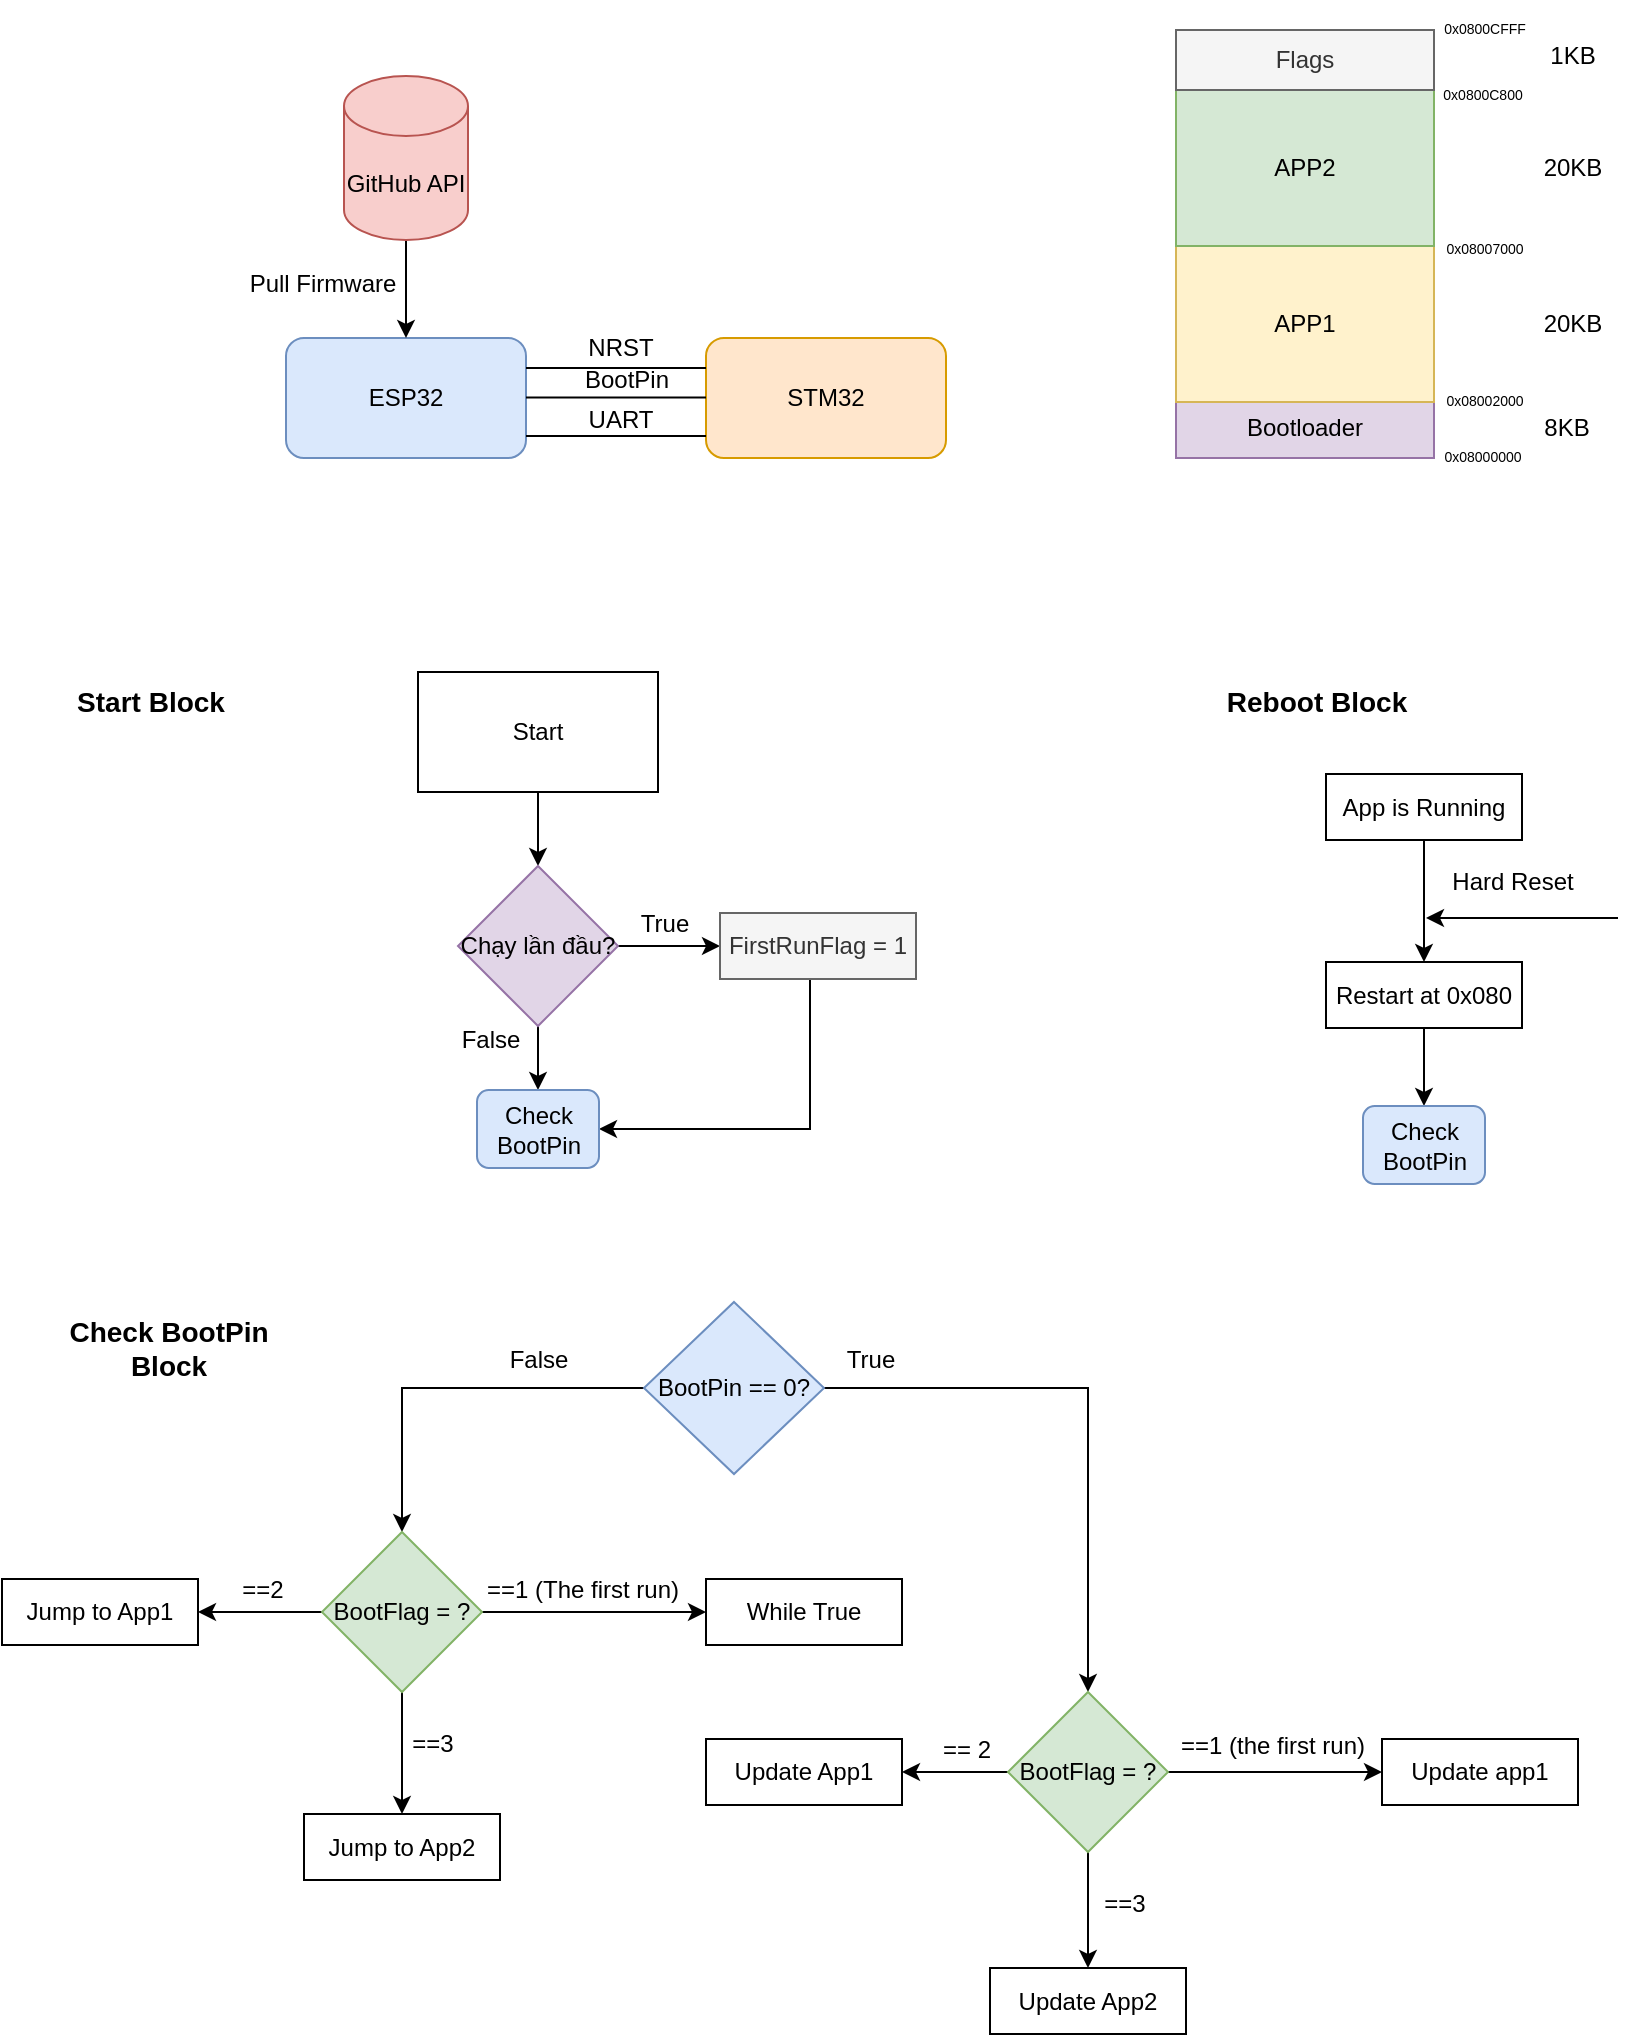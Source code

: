 <mxfile version="24.7.5">
  <diagram name="Page-1" id="7wvnD9JVk6DdAhdzgCON">
    <mxGraphModel dx="1050" dy="621" grid="0" gridSize="10" guides="1" tooltips="1" connect="1" arrows="1" fold="1" page="1" pageScale="1" pageWidth="850" pageHeight="1100" math="0" shadow="0">
      <root>
        <mxCell id="0" />
        <mxCell id="1" parent="0" />
        <mxCell id="WPnaFvdpIdqFiSMlQsR9-1" value="ESP32" style="rounded=1;whiteSpace=wrap;html=1;fillColor=#dae8fc;strokeColor=#6c8ebf;" vertex="1" parent="1">
          <mxGeometry x="190" y="210" width="120" height="60" as="geometry" />
        </mxCell>
        <mxCell id="WPnaFvdpIdqFiSMlQsR9-2" value="STM32" style="rounded=1;whiteSpace=wrap;html=1;fillColor=#ffe6cc;strokeColor=#d79b00;" vertex="1" parent="1">
          <mxGeometry x="400" y="210" width="120" height="60" as="geometry" />
        </mxCell>
        <mxCell id="WPnaFvdpIdqFiSMlQsR9-3" value="" style="endArrow=none;html=1;rounded=0;exitX=1;exitY=0.25;exitDx=0;exitDy=0;entryX=0;entryY=0.25;entryDx=0;entryDy=0;" edge="1" parent="1" source="WPnaFvdpIdqFiSMlQsR9-1" target="WPnaFvdpIdqFiSMlQsR9-2">
          <mxGeometry width="50" height="50" relative="1" as="geometry">
            <mxPoint x="330" y="350" as="sourcePoint" />
            <mxPoint x="380" y="300" as="targetPoint" />
          </mxGeometry>
        </mxCell>
        <mxCell id="WPnaFvdpIdqFiSMlQsR9-5" value="" style="endArrow=none;html=1;rounded=0;exitX=1;exitY=0.25;exitDx=0;exitDy=0;entryX=0;entryY=0.25;entryDx=0;entryDy=0;" edge="1" parent="1">
          <mxGeometry width="50" height="50" relative="1" as="geometry">
            <mxPoint x="310" y="239.71" as="sourcePoint" />
            <mxPoint x="400" y="239.71" as="targetPoint" />
          </mxGeometry>
        </mxCell>
        <mxCell id="WPnaFvdpIdqFiSMlQsR9-6" value="NRST" style="text;html=1;align=center;verticalAlign=middle;resizable=0;points=[];autosize=1;strokeColor=none;fillColor=none;" vertex="1" parent="1">
          <mxGeometry x="327" y="200" width="60" height="30" as="geometry" />
        </mxCell>
        <mxCell id="WPnaFvdpIdqFiSMlQsR9-7" value="BootPin" style="text;html=1;align=center;verticalAlign=middle;resizable=0;points=[];autosize=1;strokeColor=none;fillColor=none;" vertex="1" parent="1">
          <mxGeometry x="325" y="216" width="70" height="30" as="geometry" />
        </mxCell>
        <mxCell id="WPnaFvdpIdqFiSMlQsR9-11" value="" style="endArrow=none;html=1;rounded=0;exitX=1;exitY=0.25;exitDx=0;exitDy=0;entryX=0;entryY=0.25;entryDx=0;entryDy=0;" edge="1" parent="1">
          <mxGeometry width="50" height="50" relative="1" as="geometry">
            <mxPoint x="310" y="259" as="sourcePoint" />
            <mxPoint x="400" y="259" as="targetPoint" />
          </mxGeometry>
        </mxCell>
        <mxCell id="WPnaFvdpIdqFiSMlQsR9-12" value="UART" style="text;html=1;align=center;verticalAlign=middle;resizable=0;points=[];autosize=1;strokeColor=none;fillColor=none;" vertex="1" parent="1">
          <mxGeometry x="332" y="238" width="50" height="26" as="geometry" />
        </mxCell>
        <mxCell id="WPnaFvdpIdqFiSMlQsR9-15" value="Bootloader" style="rounded=0;whiteSpace=wrap;html=1;fillColor=#e1d5e7;strokeColor=#9673a6;" vertex="1" parent="1">
          <mxGeometry x="635" y="240" width="129" height="30" as="geometry" />
        </mxCell>
        <mxCell id="WPnaFvdpIdqFiSMlQsR9-16" value="8KB" style="text;html=1;align=center;verticalAlign=middle;resizable=0;points=[];autosize=1;strokeColor=none;fillColor=none;" vertex="1" parent="1">
          <mxGeometry x="809" y="242" width="41" height="26" as="geometry" />
        </mxCell>
        <mxCell id="WPnaFvdpIdqFiSMlQsR9-17" value="APP1" style="rounded=0;whiteSpace=wrap;html=1;fillColor=#fff2cc;strokeColor=#d6b656;" vertex="1" parent="1">
          <mxGeometry x="635" y="164" width="129" height="78" as="geometry" />
        </mxCell>
        <mxCell id="WPnaFvdpIdqFiSMlQsR9-18" value="20KB" style="text;html=1;align=center;verticalAlign=middle;resizable=0;points=[];autosize=1;strokeColor=none;fillColor=none;" vertex="1" parent="1">
          <mxGeometry x="809" y="190" width="47" height="26" as="geometry" />
        </mxCell>
        <mxCell id="WPnaFvdpIdqFiSMlQsR9-19" value="APP2" style="rounded=0;whiteSpace=wrap;html=1;fillColor=#d5e8d4;strokeColor=#82b366;" vertex="1" parent="1">
          <mxGeometry x="635" y="86" width="129" height="78" as="geometry" />
        </mxCell>
        <mxCell id="WPnaFvdpIdqFiSMlQsR9-20" value="20KB" style="text;html=1;align=center;verticalAlign=middle;resizable=0;points=[];autosize=1;strokeColor=none;fillColor=none;" vertex="1" parent="1">
          <mxGeometry x="809" y="112" width="47" height="26" as="geometry" />
        </mxCell>
        <mxCell id="WPnaFvdpIdqFiSMlQsR9-21" value="Flags" style="rounded=0;whiteSpace=wrap;html=1;fillColor=#f5f5f5;fontColor=#333333;strokeColor=#666666;" vertex="1" parent="1">
          <mxGeometry x="635" y="56" width="129" height="30" as="geometry" />
        </mxCell>
        <mxCell id="WPnaFvdpIdqFiSMlQsR9-22" value="&lt;font style=&quot;font-size: 7px;&quot;&gt;0x08000000&lt;/font&gt;" style="text;html=1;align=center;verticalAlign=middle;resizable=0;points=[];autosize=1;strokeColor=none;fillColor=none;" vertex="1" parent="1">
          <mxGeometry x="759" y="255" width="57" height="26" as="geometry" />
        </mxCell>
        <mxCell id="WPnaFvdpIdqFiSMlQsR9-23" value="1KB" style="text;html=1;align=center;verticalAlign=middle;resizable=0;points=[];autosize=1;strokeColor=none;fillColor=none;" vertex="1" parent="1">
          <mxGeometry x="812" y="56" width="41" height="26" as="geometry" />
        </mxCell>
        <mxCell id="WPnaFvdpIdqFiSMlQsR9-24" value="&lt;font style=&quot;font-size: 7px;&quot;&gt;0x08002000&lt;/font&gt;" style="text;html=1;align=center;verticalAlign=middle;resizable=0;points=[];autosize=1;strokeColor=none;fillColor=none;" vertex="1" parent="1">
          <mxGeometry x="760" y="227" width="57" height="26" as="geometry" />
        </mxCell>
        <mxCell id="WPnaFvdpIdqFiSMlQsR9-25" value="&lt;font style=&quot;font-size: 7px;&quot;&gt;0x08007000&lt;/font&gt;" style="text;html=1;align=center;verticalAlign=middle;resizable=0;points=[];autosize=1;strokeColor=none;fillColor=none;" vertex="1" parent="1">
          <mxGeometry x="760" y="151" width="57" height="26" as="geometry" />
        </mxCell>
        <mxCell id="WPnaFvdpIdqFiSMlQsR9-26" value="&lt;font style=&quot;font-size: 7px;&quot;&gt;0x0800C800&lt;/font&gt;" style="text;html=1;align=center;verticalAlign=middle;resizable=0;points=[];autosize=1;strokeColor=none;fillColor=none;" vertex="1" parent="1">
          <mxGeometry x="759" y="74" width="58" height="26" as="geometry" />
        </mxCell>
        <mxCell id="WPnaFvdpIdqFiSMlQsR9-30" style="edgeStyle=orthogonalEdgeStyle;rounded=0;orthogonalLoop=1;jettySize=auto;html=1;entryX=0.5;entryY=0;entryDx=0;entryDy=0;" edge="1" parent="1" source="WPnaFvdpIdqFiSMlQsR9-27" target="WPnaFvdpIdqFiSMlQsR9-29">
          <mxGeometry relative="1" as="geometry" />
        </mxCell>
        <mxCell id="WPnaFvdpIdqFiSMlQsR9-27" value="Start" style="rounded=0;whiteSpace=wrap;html=1;" vertex="1" parent="1">
          <mxGeometry x="256" y="377" width="120" height="60" as="geometry" />
        </mxCell>
        <mxCell id="WPnaFvdpIdqFiSMlQsR9-32" style="edgeStyle=orthogonalEdgeStyle;rounded=0;orthogonalLoop=1;jettySize=auto;html=1;" edge="1" parent="1" source="WPnaFvdpIdqFiSMlQsR9-29" target="WPnaFvdpIdqFiSMlQsR9-31">
          <mxGeometry relative="1" as="geometry" />
        </mxCell>
        <mxCell id="WPnaFvdpIdqFiSMlQsR9-40" style="edgeStyle=orthogonalEdgeStyle;rounded=0;orthogonalLoop=1;jettySize=auto;html=1;" edge="1" parent="1" source="WPnaFvdpIdqFiSMlQsR9-29" target="WPnaFvdpIdqFiSMlQsR9-39">
          <mxGeometry relative="1" as="geometry" />
        </mxCell>
        <mxCell id="WPnaFvdpIdqFiSMlQsR9-29" value="Chạy lần đầu?" style="rhombus;whiteSpace=wrap;html=1;fillColor=#e1d5e7;strokeColor=#9673a6;" vertex="1" parent="1">
          <mxGeometry x="276" y="474" width="80" height="80" as="geometry" />
        </mxCell>
        <mxCell id="WPnaFvdpIdqFiSMlQsR9-49" style="edgeStyle=orthogonalEdgeStyle;rounded=0;orthogonalLoop=1;jettySize=auto;html=1;entryX=1;entryY=0.5;entryDx=0;entryDy=0;" edge="1" parent="1" source="WPnaFvdpIdqFiSMlQsR9-31" target="WPnaFvdpIdqFiSMlQsR9-39">
          <mxGeometry relative="1" as="geometry">
            <Array as="points">
              <mxPoint x="452" y="606" />
            </Array>
          </mxGeometry>
        </mxCell>
        <mxCell id="WPnaFvdpIdqFiSMlQsR9-31" value="FirstRunFlag = 1" style="rounded=0;whiteSpace=wrap;html=1;fillColor=#f5f5f5;fontColor=#333333;strokeColor=#666666;" vertex="1" parent="1">
          <mxGeometry x="407" y="497.5" width="98" height="33" as="geometry" />
        </mxCell>
        <mxCell id="WPnaFvdpIdqFiSMlQsR9-33" value="True" style="text;html=1;align=center;verticalAlign=middle;resizable=0;points=[];autosize=1;strokeColor=none;fillColor=none;" vertex="1" parent="1">
          <mxGeometry x="358" y="490" width="42" height="26" as="geometry" />
        </mxCell>
        <mxCell id="WPnaFvdpIdqFiSMlQsR9-37" value="False" style="text;html=1;align=center;verticalAlign=middle;resizable=0;points=[];autosize=1;strokeColor=none;fillColor=none;" vertex="1" parent="1">
          <mxGeometry x="268" y="548" width="47" height="26" as="geometry" />
        </mxCell>
        <mxCell id="WPnaFvdpIdqFiSMlQsR9-39" value="Check BootPin" style="rounded=1;whiteSpace=wrap;html=1;fillColor=#dae8fc;strokeColor=#6c8ebf;" vertex="1" parent="1">
          <mxGeometry x="285.5" y="586" width="61" height="39" as="geometry" />
        </mxCell>
        <mxCell id="WPnaFvdpIdqFiSMlQsR9-46" value="&lt;b&gt;&lt;font style=&quot;font-size: 14px;&quot;&gt;Start Block&lt;/font&gt;&lt;/b&gt;" style="text;html=1;align=center;verticalAlign=middle;resizable=0;points=[];autosize=1;strokeColor=none;fillColor=none;" vertex="1" parent="1">
          <mxGeometry x="76" y="377" width="92" height="29" as="geometry" />
        </mxCell>
        <mxCell id="WPnaFvdpIdqFiSMlQsR9-47" value="&lt;b&gt;&lt;font style=&quot;font-size: 14px;&quot;&gt;Check BootPin &lt;br&gt;Block&lt;/font&gt;&lt;/b&gt;" style="text;html=1;align=center;verticalAlign=middle;resizable=0;points=[];autosize=1;strokeColor=none;fillColor=none;" vertex="1" parent="1">
          <mxGeometry x="72" y="692" width="118" height="46" as="geometry" />
        </mxCell>
        <mxCell id="WPnaFvdpIdqFiSMlQsR9-51" style="edgeStyle=orthogonalEdgeStyle;rounded=0;orthogonalLoop=1;jettySize=auto;html=1;entryX=0.5;entryY=0;entryDx=0;entryDy=0;" edge="1" parent="1" source="WPnaFvdpIdqFiSMlQsR9-48" target="WPnaFvdpIdqFiSMlQsR9-53">
          <mxGeometry relative="1" as="geometry">
            <mxPoint x="526" y="826" as="targetPoint" />
          </mxGeometry>
        </mxCell>
        <mxCell id="WPnaFvdpIdqFiSMlQsR9-64" style="edgeStyle=orthogonalEdgeStyle;rounded=0;orthogonalLoop=1;jettySize=auto;html=1;entryX=0.5;entryY=0;entryDx=0;entryDy=0;" edge="1" parent="1" source="WPnaFvdpIdqFiSMlQsR9-48" target="WPnaFvdpIdqFiSMlQsR9-65">
          <mxGeometry relative="1" as="geometry">
            <mxPoint x="206.333" y="800.167" as="targetPoint" />
          </mxGeometry>
        </mxCell>
        <mxCell id="WPnaFvdpIdqFiSMlQsR9-48" value="BootPin == 0?" style="rhombus;whiteSpace=wrap;html=1;fillColor=#dae8fc;strokeColor=#6c8ebf;" vertex="1" parent="1">
          <mxGeometry x="369" y="692" width="90" height="86" as="geometry" />
        </mxCell>
        <mxCell id="WPnaFvdpIdqFiSMlQsR9-52" value="True" style="text;html=1;align=center;verticalAlign=middle;resizable=0;points=[];autosize=1;strokeColor=none;fillColor=none;" vertex="1" parent="1">
          <mxGeometry x="461" y="708" width="42" height="26" as="geometry" />
        </mxCell>
        <mxCell id="WPnaFvdpIdqFiSMlQsR9-56" style="edgeStyle=orthogonalEdgeStyle;rounded=0;orthogonalLoop=1;jettySize=auto;html=1;" edge="1" parent="1" source="WPnaFvdpIdqFiSMlQsR9-53" target="WPnaFvdpIdqFiSMlQsR9-55">
          <mxGeometry relative="1" as="geometry" />
        </mxCell>
        <mxCell id="WPnaFvdpIdqFiSMlQsR9-59" value="" style="edgeStyle=orthogonalEdgeStyle;rounded=0;orthogonalLoop=1;jettySize=auto;html=1;" edge="1" parent="1" source="WPnaFvdpIdqFiSMlQsR9-53" target="WPnaFvdpIdqFiSMlQsR9-58">
          <mxGeometry relative="1" as="geometry" />
        </mxCell>
        <mxCell id="WPnaFvdpIdqFiSMlQsR9-62" style="edgeStyle=orthogonalEdgeStyle;rounded=0;orthogonalLoop=1;jettySize=auto;html=1;" edge="1" parent="1" source="WPnaFvdpIdqFiSMlQsR9-53" target="WPnaFvdpIdqFiSMlQsR9-61">
          <mxGeometry relative="1" as="geometry" />
        </mxCell>
        <mxCell id="WPnaFvdpIdqFiSMlQsR9-53" value="BootFlag = ?" style="rhombus;whiteSpace=wrap;html=1;fillColor=#d5e8d4;strokeColor=#82b366;" vertex="1" parent="1">
          <mxGeometry x="551" y="887" width="80" height="80" as="geometry" />
        </mxCell>
        <mxCell id="WPnaFvdpIdqFiSMlQsR9-55" value="Update App1" style="rounded=0;whiteSpace=wrap;html=1;" vertex="1" parent="1">
          <mxGeometry x="400" y="910.5" width="98" height="33" as="geometry" />
        </mxCell>
        <mxCell id="WPnaFvdpIdqFiSMlQsR9-57" value="== 2" style="text;html=1;align=center;verticalAlign=middle;resizable=0;points=[];autosize=1;strokeColor=none;fillColor=none;" vertex="1" parent="1">
          <mxGeometry x="509" y="903" width="42" height="26" as="geometry" />
        </mxCell>
        <mxCell id="WPnaFvdpIdqFiSMlQsR9-58" value="Update App2" style="rounded=0;whiteSpace=wrap;html=1;" vertex="1" parent="1">
          <mxGeometry x="542" y="1025" width="98" height="33" as="geometry" />
        </mxCell>
        <mxCell id="WPnaFvdpIdqFiSMlQsR9-60" value="==3" style="text;html=1;align=center;verticalAlign=middle;resizable=0;points=[];autosize=1;strokeColor=none;fillColor=none;" vertex="1" parent="1">
          <mxGeometry x="589" y="980" width="39" height="26" as="geometry" />
        </mxCell>
        <mxCell id="WPnaFvdpIdqFiSMlQsR9-61" value="Update app1" style="rounded=0;whiteSpace=wrap;html=1;" vertex="1" parent="1">
          <mxGeometry x="738" y="910.5" width="98" height="33" as="geometry" />
        </mxCell>
        <mxCell id="WPnaFvdpIdqFiSMlQsR9-63" value="==1 (the first run)" style="text;html=1;align=center;verticalAlign=middle;resizable=0;points=[];autosize=1;strokeColor=none;fillColor=none;" vertex="1" parent="1">
          <mxGeometry x="628" y="901" width="110" height="26" as="geometry" />
        </mxCell>
        <mxCell id="WPnaFvdpIdqFiSMlQsR9-68" style="edgeStyle=orthogonalEdgeStyle;rounded=0;orthogonalLoop=1;jettySize=auto;html=1;" edge="1" parent="1" source="WPnaFvdpIdqFiSMlQsR9-65" target="WPnaFvdpIdqFiSMlQsR9-67">
          <mxGeometry relative="1" as="geometry" />
        </mxCell>
        <mxCell id="WPnaFvdpIdqFiSMlQsR9-71" style="edgeStyle=orthogonalEdgeStyle;rounded=0;orthogonalLoop=1;jettySize=auto;html=1;" edge="1" parent="1" source="WPnaFvdpIdqFiSMlQsR9-65" target="WPnaFvdpIdqFiSMlQsR9-70">
          <mxGeometry relative="1" as="geometry" />
        </mxCell>
        <mxCell id="WPnaFvdpIdqFiSMlQsR9-74" style="edgeStyle=orthogonalEdgeStyle;rounded=0;orthogonalLoop=1;jettySize=auto;html=1;entryX=0;entryY=0.5;entryDx=0;entryDy=0;" edge="1" parent="1" source="WPnaFvdpIdqFiSMlQsR9-65" target="WPnaFvdpIdqFiSMlQsR9-73">
          <mxGeometry relative="1" as="geometry" />
        </mxCell>
        <mxCell id="WPnaFvdpIdqFiSMlQsR9-65" value="BootFlag = ?" style="rhombus;whiteSpace=wrap;html=1;fillColor=#d5e8d4;strokeColor=#82b366;" vertex="1" parent="1">
          <mxGeometry x="208" y="807" width="80" height="80" as="geometry" />
        </mxCell>
        <mxCell id="WPnaFvdpIdqFiSMlQsR9-66" value="False" style="text;html=1;align=center;verticalAlign=middle;resizable=0;points=[];autosize=1;strokeColor=none;fillColor=none;" vertex="1" parent="1">
          <mxGeometry x="292.5" y="708" width="47" height="26" as="geometry" />
        </mxCell>
        <mxCell id="WPnaFvdpIdqFiSMlQsR9-67" value="Jump to App1" style="rounded=0;whiteSpace=wrap;html=1;" vertex="1" parent="1">
          <mxGeometry x="48" y="830.5" width="98" height="33" as="geometry" />
        </mxCell>
        <mxCell id="WPnaFvdpIdqFiSMlQsR9-69" value="==2" style="text;html=1;align=center;verticalAlign=middle;resizable=0;points=[];autosize=1;strokeColor=none;fillColor=none;" vertex="1" parent="1">
          <mxGeometry x="158" y="823" width="39" height="26" as="geometry" />
        </mxCell>
        <mxCell id="WPnaFvdpIdqFiSMlQsR9-70" value="Jump to App2" style="rounded=0;whiteSpace=wrap;html=1;" vertex="1" parent="1">
          <mxGeometry x="199" y="948" width="98" height="33" as="geometry" />
        </mxCell>
        <mxCell id="WPnaFvdpIdqFiSMlQsR9-72" value="==3" style="text;html=1;align=center;verticalAlign=middle;resizable=0;points=[];autosize=1;strokeColor=none;fillColor=none;" vertex="1" parent="1">
          <mxGeometry x="243" y="900" width="39" height="26" as="geometry" />
        </mxCell>
        <mxCell id="WPnaFvdpIdqFiSMlQsR9-73" value="While True" style="rounded=0;whiteSpace=wrap;html=1;" vertex="1" parent="1">
          <mxGeometry x="400" y="830.5" width="98" height="33" as="geometry" />
        </mxCell>
        <mxCell id="WPnaFvdpIdqFiSMlQsR9-75" value="==1 (The first run)" style="text;html=1;align=center;verticalAlign=middle;resizable=0;points=[];autosize=1;strokeColor=none;fillColor=none;" vertex="1" parent="1">
          <mxGeometry x="281" y="823" width="114" height="26" as="geometry" />
        </mxCell>
        <mxCell id="WPnaFvdpIdqFiSMlQsR9-76" value="&lt;span style=&quot;font-size: 14px;&quot;&gt;&lt;b&gt;Reboot Block&lt;/b&gt;&lt;/span&gt;" style="text;html=1;align=center;verticalAlign=middle;resizable=0;points=[];autosize=1;strokeColor=none;fillColor=none;" vertex="1" parent="1">
          <mxGeometry x="651" y="377" width="108" height="29" as="geometry" />
        </mxCell>
        <mxCell id="WPnaFvdpIdqFiSMlQsR9-80" style="edgeStyle=orthogonalEdgeStyle;rounded=0;orthogonalLoop=1;jettySize=auto;html=1;entryX=0.5;entryY=0;entryDx=0;entryDy=0;" edge="1" parent="1" source="WPnaFvdpIdqFiSMlQsR9-78" target="WPnaFvdpIdqFiSMlQsR9-79">
          <mxGeometry relative="1" as="geometry" />
        </mxCell>
        <mxCell id="WPnaFvdpIdqFiSMlQsR9-78" value="App is Running" style="rounded=0;whiteSpace=wrap;html=1;" vertex="1" parent="1">
          <mxGeometry x="710" y="428" width="98" height="33" as="geometry" />
        </mxCell>
        <mxCell id="WPnaFvdpIdqFiSMlQsR9-85" style="edgeStyle=orthogonalEdgeStyle;rounded=0;orthogonalLoop=1;jettySize=auto;html=1;entryX=0.5;entryY=0;entryDx=0;entryDy=0;" edge="1" parent="1" source="WPnaFvdpIdqFiSMlQsR9-79" target="WPnaFvdpIdqFiSMlQsR9-84">
          <mxGeometry relative="1" as="geometry" />
        </mxCell>
        <mxCell id="WPnaFvdpIdqFiSMlQsR9-79" value="Restart at 0x080" style="rounded=0;whiteSpace=wrap;html=1;" vertex="1" parent="1">
          <mxGeometry x="710" y="522" width="98" height="33" as="geometry" />
        </mxCell>
        <mxCell id="WPnaFvdpIdqFiSMlQsR9-81" value="Hard Reset" style="text;html=1;align=center;verticalAlign=middle;resizable=0;points=[];autosize=1;strokeColor=none;fillColor=none;" vertex="1" parent="1">
          <mxGeometry x="763" y="469" width="79" height="26" as="geometry" />
        </mxCell>
        <mxCell id="WPnaFvdpIdqFiSMlQsR9-82" value="" style="endArrow=classic;html=1;rounded=0;" edge="1" parent="1">
          <mxGeometry width="50" height="50" relative="1" as="geometry">
            <mxPoint x="856" y="500" as="sourcePoint" />
            <mxPoint x="760" y="500" as="targetPoint" />
          </mxGeometry>
        </mxCell>
        <mxCell id="WPnaFvdpIdqFiSMlQsR9-84" value="Check BootPin" style="rounded=1;whiteSpace=wrap;html=1;fillColor=#dae8fc;strokeColor=#6c8ebf;" vertex="1" parent="1">
          <mxGeometry x="728.5" y="594" width="61" height="39" as="geometry" />
        </mxCell>
        <mxCell id="WPnaFvdpIdqFiSMlQsR9-87" style="edgeStyle=orthogonalEdgeStyle;rounded=0;orthogonalLoop=1;jettySize=auto;html=1;entryX=0.5;entryY=0;entryDx=0;entryDy=0;" edge="1" parent="1" source="WPnaFvdpIdqFiSMlQsR9-86" target="WPnaFvdpIdqFiSMlQsR9-1">
          <mxGeometry relative="1" as="geometry" />
        </mxCell>
        <mxCell id="WPnaFvdpIdqFiSMlQsR9-86" value="GitHub API" style="shape=cylinder3;whiteSpace=wrap;html=1;boundedLbl=1;backgroundOutline=1;size=15;fillColor=#f8cecc;strokeColor=#b85450;" vertex="1" parent="1">
          <mxGeometry x="219" y="79" width="62" height="82" as="geometry" />
        </mxCell>
        <mxCell id="WPnaFvdpIdqFiSMlQsR9-88" value="Pull Firmware" style="text;html=1;align=center;verticalAlign=middle;resizable=0;points=[];autosize=1;strokeColor=none;fillColor=none;" vertex="1" parent="1">
          <mxGeometry x="162" y="170" width="91" height="26" as="geometry" />
        </mxCell>
        <mxCell id="WPnaFvdpIdqFiSMlQsR9-89" value="&lt;font style=&quot;font-size: 7px;&quot;&gt;0x0800CFFF&lt;/font&gt;" style="text;html=1;align=center;verticalAlign=middle;resizable=0;points=[];autosize=1;strokeColor=none;fillColor=none;" vertex="1" parent="1">
          <mxGeometry x="759" y="41" width="59" height="26" as="geometry" />
        </mxCell>
      </root>
    </mxGraphModel>
  </diagram>
</mxfile>
